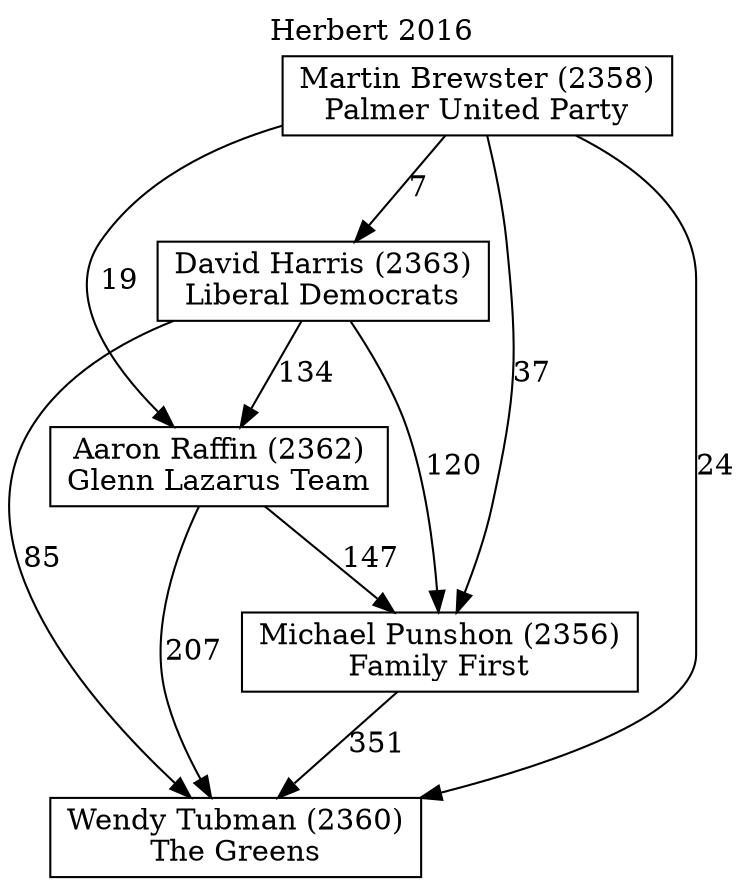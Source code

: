 // House preference flow
digraph "Wendy Tubman (2360)_Herbert_2016" {
	graph [label="Herbert 2016" labelloc=t mclimit=10]
	node [shape=box]
	"Michael Punshon (2356)" [label="Michael Punshon (2356)
Family First"]
	"Martin Brewster (2358)" [label="Martin Brewster (2358)
Palmer United Party"]
	"Aaron Raffin (2362)" [label="Aaron Raffin (2362)
Glenn Lazarus Team"]
	"Wendy Tubman (2360)" [label="Wendy Tubman (2360)
The Greens"]
	"David Harris (2363)" [label="David Harris (2363)
Liberal Democrats"]
	"Martin Brewster (2358)" -> "Wendy Tubman (2360)" [label=24]
	"Aaron Raffin (2362)" -> "Wendy Tubman (2360)" [label=207]
	"Martin Brewster (2358)" -> "Michael Punshon (2356)" [label=37]
	"Martin Brewster (2358)" -> "David Harris (2363)" [label=7]
	"Michael Punshon (2356)" -> "Wendy Tubman (2360)" [label=351]
	"Aaron Raffin (2362)" -> "Michael Punshon (2356)" [label=147]
	"Martin Brewster (2358)" -> "Aaron Raffin (2362)" [label=19]
	"David Harris (2363)" -> "Wendy Tubman (2360)" [label=85]
	"David Harris (2363)" -> "Aaron Raffin (2362)" [label=134]
	"David Harris (2363)" -> "Michael Punshon (2356)" [label=120]
}
